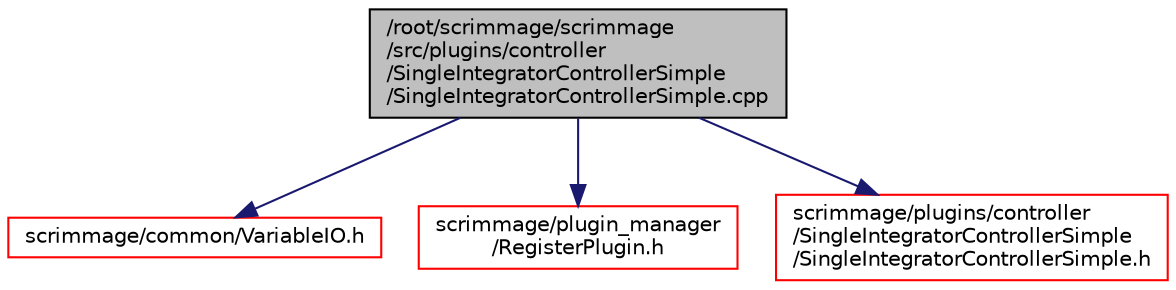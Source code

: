 digraph "/root/scrimmage/scrimmage/src/plugins/controller/SingleIntegratorControllerSimple/SingleIntegratorControllerSimple.cpp"
{
 // LATEX_PDF_SIZE
  edge [fontname="Helvetica",fontsize="10",labelfontname="Helvetica",labelfontsize="10"];
  node [fontname="Helvetica",fontsize="10",shape=record];
  Node1 [label="/root/scrimmage/scrimmage\l/src/plugins/controller\l/SingleIntegratorControllerSimple\l/SingleIntegratorControllerSimple.cpp",height=0.2,width=0.4,color="black", fillcolor="grey75", style="filled", fontcolor="black",tooltip="Brief file description."];
  Node1 -> Node2 [color="midnightblue",fontsize="10",style="solid",fontname="Helvetica"];
  Node2 [label="scrimmage/common/VariableIO.h",height=0.2,width=0.4,color="red", fillcolor="white", style="filled",URL="$VariableIO_8h.html",tooltip="Brief file description."];
  Node1 -> Node8 [color="midnightblue",fontsize="10",style="solid",fontname="Helvetica"];
  Node8 [label="scrimmage/plugin_manager\l/RegisterPlugin.h",height=0.2,width=0.4,color="red", fillcolor="white", style="filled",URL="$RegisterPlugin_8h.html",tooltip="Brief file description."];
  Node1 -> Node9 [color="midnightblue",fontsize="10",style="solid",fontname="Helvetica"];
  Node9 [label="scrimmage/plugins/controller\l/SingleIntegratorControllerSimple\l/SingleIntegratorControllerSimple.h",height=0.2,width=0.4,color="red", fillcolor="white", style="filled",URL="$SingleIntegratorControllerSimple_8h.html",tooltip="Brief file description."];
}
